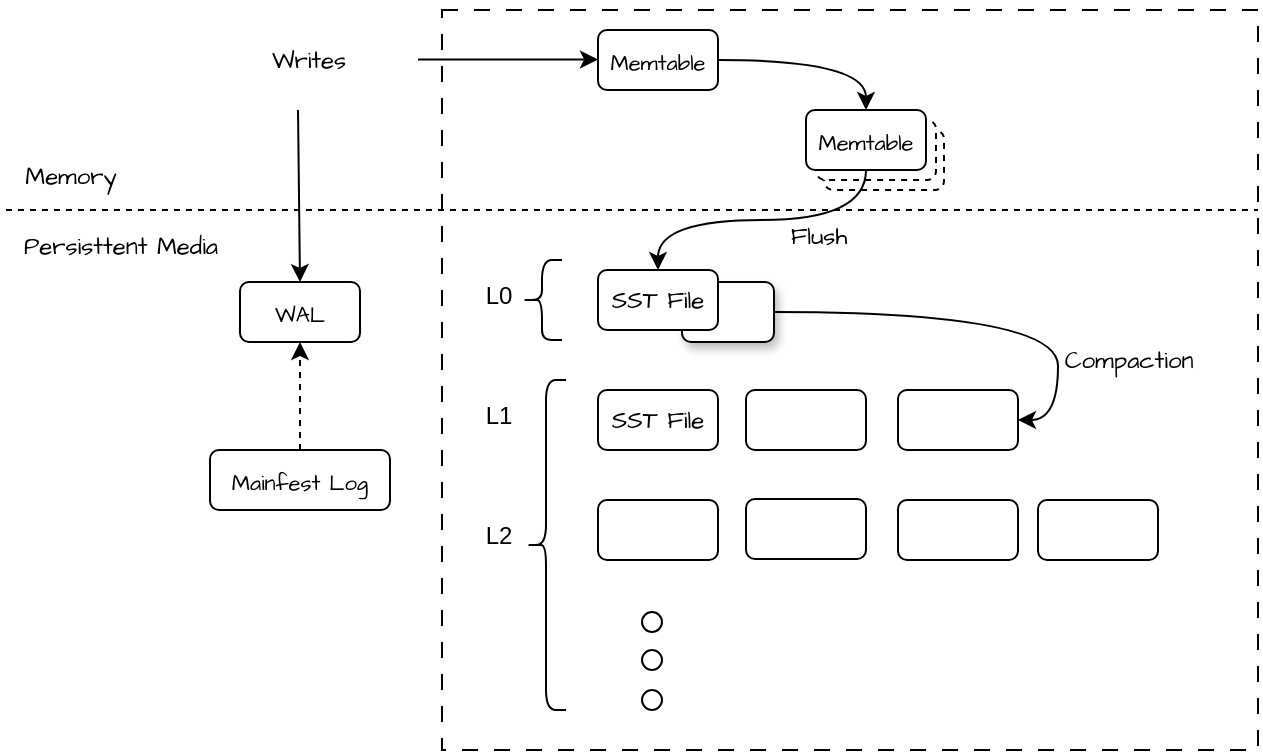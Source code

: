 <mxfile version="21.7.5" type="github">
  <diagram name="第 1 页" id="8QdYS2JBNf0cCBbtKJMy">
    <mxGraphModel dx="872" dy="459" grid="1" gridSize="10" guides="1" tooltips="1" connect="1" arrows="1" fold="1" page="1" pageScale="1" pageWidth="827" pageHeight="1169" math="0" shadow="0">
      <root>
        <mxCell id="0" />
        <mxCell id="1" parent="0" />
        <mxCell id="yN2UE7roQ5hmB5G5X9iD-51" value="" style="rounded=0;whiteSpace=wrap;html=1;dashed=1;dashPattern=8 8;" vertex="1" parent="1">
          <mxGeometry x="232" y="340" width="408" height="370" as="geometry" />
        </mxCell>
        <mxCell id="yN2UE7roQ5hmB5G5X9iD-9" style="edgeStyle=orthogonalEdgeStyle;orthogonalLoop=1;jettySize=auto;html=1;exitX=1;exitY=0.5;exitDx=0;exitDy=0;curved=1;" edge="1" parent="1" source="yN2UE7roQ5hmB5G5X9iD-1" target="yN2UE7roQ5hmB5G5X9iD-5">
          <mxGeometry relative="1" as="geometry" />
        </mxCell>
        <mxCell id="yN2UE7roQ5hmB5G5X9iD-1" value="&lt;p style=&quot;line-height: 80%;&quot;&gt;&lt;font style=&quot;font-size: 11px;&quot;&gt;Memtable&lt;/font&gt;&lt;/p&gt;" style="rounded=1;whiteSpace=wrap;html=1;hachureGap=4;fontFamily=Architects Daughter;fontSource=https%3A%2F%2Ffonts.googleapis.com%2Fcss%3Ffamily%3DArchitects%2BDaughter;fontSize=20;align=center;" vertex="1" parent="1">
          <mxGeometry x="310" y="350" width="60" height="30" as="geometry" />
        </mxCell>
        <mxCell id="yN2UE7roQ5hmB5G5X9iD-8" value="" style="group" vertex="1" connectable="0" parent="1">
          <mxGeometry x="414" y="390" width="69" height="40" as="geometry" />
        </mxCell>
        <mxCell id="yN2UE7roQ5hmB5G5X9iD-3" value="&lt;p style=&quot;line-height: 80%;&quot;&gt;&lt;span style=&quot;font-size: 11px;&quot;&gt;Memtable&lt;/span&gt;&lt;/p&gt;" style="rounded=1;whiteSpace=wrap;html=1;hachureGap=4;fontFamily=Architects Daughter;fontSource=https%3A%2F%2Ffonts.googleapis.com%2Fcss%3Ffamily%3DArchitects%2BDaughter;fontSize=20;align=center;dashed=1;" vertex="1" parent="yN2UE7roQ5hmB5G5X9iD-8">
          <mxGeometry x="9" y="10" width="60" height="30" as="geometry" />
        </mxCell>
        <mxCell id="yN2UE7roQ5hmB5G5X9iD-4" value="&lt;p style=&quot;line-height: 80%;&quot;&gt;&lt;span style=&quot;font-size: 11px;&quot;&gt;Memtable&lt;/span&gt;&lt;/p&gt;" style="rounded=1;whiteSpace=wrap;html=1;hachureGap=4;fontFamily=Architects Daughter;fontSource=https%3A%2F%2Ffonts.googleapis.com%2Fcss%3Ffamily%3DArchitects%2BDaughter;fontSize=20;align=center;dashed=1;" vertex="1" parent="yN2UE7roQ5hmB5G5X9iD-8">
          <mxGeometry x="5" y="5" width="60" height="30" as="geometry" />
        </mxCell>
        <mxCell id="yN2UE7roQ5hmB5G5X9iD-5" value="&lt;p style=&quot;line-height: 80%;&quot;&gt;&lt;span style=&quot;font-size: 11px;&quot;&gt;Memtable&lt;/span&gt;&lt;/p&gt;" style="rounded=1;whiteSpace=wrap;html=1;hachureGap=4;fontFamily=Architects Daughter;fontSource=https%3A%2F%2Ffonts.googleapis.com%2Fcss%3Ffamily%3DArchitects%2BDaughter;fontSize=20;align=center;" vertex="1" parent="yN2UE7roQ5hmB5G5X9iD-8">
          <mxGeometry width="60" height="30" as="geometry" />
        </mxCell>
        <mxCell id="yN2UE7roQ5hmB5G5X9iD-11" value="&lt;font data-font-src=&quot;https://fonts.googleapis.com/css?family=Architects+Daughter&quot; face=&quot;Architects Daughter&quot;&gt;Writes&lt;/font&gt;" style="text;html=1;align=center;verticalAlign=middle;resizable=0;points=[];autosize=1;strokeColor=none;fillColor=none;" vertex="1" parent="1">
          <mxGeometry x="135" y="350" width="60" height="30" as="geometry" />
        </mxCell>
        <mxCell id="yN2UE7roQ5hmB5G5X9iD-12" value="" style="endArrow=classic;html=1;rounded=0;" edge="1" parent="1">
          <mxGeometry width="50" height="50" relative="1" as="geometry">
            <mxPoint x="220" y="364.78" as="sourcePoint" />
            <mxPoint x="310" y="364.78" as="targetPoint" />
          </mxGeometry>
        </mxCell>
        <mxCell id="yN2UE7roQ5hmB5G5X9iD-34" style="edgeStyle=orthogonalEdgeStyle;orthogonalLoop=1;jettySize=auto;html=1;exitX=1;exitY=0.5;exitDx=0;exitDy=0;entryX=1;entryY=0.5;entryDx=0;entryDy=0;curved=1;" edge="1" parent="1" source="yN2UE7roQ5hmB5G5X9iD-15" target="yN2UE7roQ5hmB5G5X9iD-18">
          <mxGeometry relative="1" as="geometry" />
        </mxCell>
        <mxCell id="yN2UE7roQ5hmB5G5X9iD-15" value="" style="rounded=1;whiteSpace=wrap;html=1;shadow=1;" vertex="1" parent="1">
          <mxGeometry x="352" y="476" width="46" height="30" as="geometry" />
        </mxCell>
        <mxCell id="yN2UE7roQ5hmB5G5X9iD-13" value="&lt;font data-font-src=&quot;https://fonts.googleapis.com/css?family=Architects+Daughter&quot; face=&quot;Architects Daughter&quot;&gt;SST File&lt;/font&gt;" style="rounded=1;whiteSpace=wrap;html=1;" vertex="1" parent="1">
          <mxGeometry x="310" y="470" width="60" height="30" as="geometry" />
        </mxCell>
        <mxCell id="yN2UE7roQ5hmB5G5X9iD-16" value="&lt;font data-font-src=&quot;https://fonts.googleapis.com/css?family=Architects+Daughter&quot; face=&quot;Architects Daughter&quot;&gt;SST File&lt;/font&gt;" style="rounded=1;whiteSpace=wrap;html=1;" vertex="1" parent="1">
          <mxGeometry x="310" y="530" width="60" height="30" as="geometry" />
        </mxCell>
        <mxCell id="yN2UE7roQ5hmB5G5X9iD-17" value="" style="rounded=1;whiteSpace=wrap;html=1;" vertex="1" parent="1">
          <mxGeometry x="384" y="530" width="60" height="30" as="geometry" />
        </mxCell>
        <mxCell id="yN2UE7roQ5hmB5G5X9iD-18" value="" style="rounded=1;whiteSpace=wrap;html=1;" vertex="1" parent="1">
          <mxGeometry x="460" y="530" width="60" height="30" as="geometry" />
        </mxCell>
        <mxCell id="yN2UE7roQ5hmB5G5X9iD-19" value="" style="rounded=1;whiteSpace=wrap;html=1;" vertex="1" parent="1">
          <mxGeometry x="310" y="585" width="60" height="30" as="geometry" />
        </mxCell>
        <mxCell id="yN2UE7roQ5hmB5G5X9iD-20" value="" style="rounded=1;whiteSpace=wrap;html=1;" vertex="1" parent="1">
          <mxGeometry x="384" y="584.5" width="60" height="30" as="geometry" />
        </mxCell>
        <mxCell id="yN2UE7roQ5hmB5G5X9iD-21" value="" style="rounded=1;whiteSpace=wrap;html=1;" vertex="1" parent="1">
          <mxGeometry x="460" y="585" width="60" height="30" as="geometry" />
        </mxCell>
        <mxCell id="yN2UE7roQ5hmB5G5X9iD-22" value="" style="rounded=1;whiteSpace=wrap;html=1;" vertex="1" parent="1">
          <mxGeometry x="530" y="585" width="60" height="30" as="geometry" />
        </mxCell>
        <mxCell id="yN2UE7roQ5hmB5G5X9iD-23" value="" style="ellipse;whiteSpace=wrap;html=1;aspect=fixed;" vertex="1" parent="1">
          <mxGeometry x="332" y="641" width="10" height="10" as="geometry" />
        </mxCell>
        <mxCell id="yN2UE7roQ5hmB5G5X9iD-25" value="" style="ellipse;whiteSpace=wrap;html=1;aspect=fixed;" vertex="1" parent="1">
          <mxGeometry x="332" y="660" width="10" height="10" as="geometry" />
        </mxCell>
        <mxCell id="yN2UE7roQ5hmB5G5X9iD-26" value="" style="ellipse;whiteSpace=wrap;html=1;aspect=fixed;" vertex="1" parent="1">
          <mxGeometry x="332" y="680" width="10" height="10" as="geometry" />
        </mxCell>
        <mxCell id="yN2UE7roQ5hmB5G5X9iD-31" value="" style="endArrow=none;dashed=1;html=1;rounded=0;" edge="1" parent="1">
          <mxGeometry width="50" height="50" relative="1" as="geometry">
            <mxPoint x="14" y="440" as="sourcePoint" />
            <mxPoint x="640" y="440" as="targetPoint" />
          </mxGeometry>
        </mxCell>
        <mxCell id="yN2UE7roQ5hmB5G5X9iD-35" value="&lt;font data-font-src=&quot;https://fonts.googleapis.com/css?family=Architects+Daughter&quot; face=&quot;Architects Daughter&quot;&gt;Compaction&lt;/font&gt;" style="text;html=1;align=center;verticalAlign=middle;resizable=0;points=[];autosize=1;strokeColor=none;fillColor=none;" vertex="1" parent="1">
          <mxGeometry x="530" y="500" width="90" height="30" as="geometry" />
        </mxCell>
        <mxCell id="yN2UE7roQ5hmB5G5X9iD-36" value="" style="shape=curlyBracket;whiteSpace=wrap;html=1;rounded=1;labelPosition=left;verticalLabelPosition=middle;align=right;verticalAlign=middle;" vertex="1" parent="1">
          <mxGeometry x="272" y="465" width="20" height="40" as="geometry" />
        </mxCell>
        <mxCell id="yN2UE7roQ5hmB5G5X9iD-38" value="" style="shape=curlyBracket;whiteSpace=wrap;html=1;rounded=1;labelPosition=left;verticalLabelPosition=middle;align=right;verticalAlign=middle;" vertex="1" parent="1">
          <mxGeometry x="274" y="525" width="20" height="165" as="geometry" />
        </mxCell>
        <mxCell id="yN2UE7roQ5hmB5G5X9iD-39" value="L0" style="text;html=1;align=center;verticalAlign=middle;resizable=0;points=[];autosize=1;strokeColor=none;fillColor=none;" vertex="1" parent="1">
          <mxGeometry x="240" y="468" width="40" height="30" as="geometry" />
        </mxCell>
        <mxCell id="yN2UE7roQ5hmB5G5X9iD-40" value="L1" style="text;html=1;align=center;verticalAlign=middle;resizable=0;points=[];autosize=1;strokeColor=none;fillColor=none;" vertex="1" parent="1">
          <mxGeometry x="240" y="528" width="40" height="30" as="geometry" />
        </mxCell>
        <mxCell id="yN2UE7roQ5hmB5G5X9iD-41" value="L2" style="text;html=1;align=center;verticalAlign=middle;resizable=0;points=[];autosize=1;strokeColor=none;fillColor=none;" vertex="1" parent="1">
          <mxGeometry x="240" y="588" width="40" height="30" as="geometry" />
        </mxCell>
        <mxCell id="yN2UE7roQ5hmB5G5X9iD-42" value="&lt;p style=&quot;line-height: 80%;&quot;&gt;&lt;font style=&quot;font-size: 11px;&quot;&gt;WAL&lt;/font&gt;&lt;/p&gt;" style="rounded=1;whiteSpace=wrap;html=1;hachureGap=4;fontFamily=Architects Daughter;fontSource=https%3A%2F%2Ffonts.googleapis.com%2Fcss%3Ffamily%3DArchitects%2BDaughter;fontSize=20;align=center;" vertex="1" parent="1">
          <mxGeometry x="131" y="476" width="60" height="30" as="geometry" />
        </mxCell>
        <mxCell id="yN2UE7roQ5hmB5G5X9iD-45" style="edgeStyle=orthogonalEdgeStyle;rounded=0;orthogonalLoop=1;jettySize=auto;html=1;exitX=0.5;exitY=0;exitDx=0;exitDy=0;entryX=0.5;entryY=1;entryDx=0;entryDy=0;dashed=1;" edge="1" parent="1" source="yN2UE7roQ5hmB5G5X9iD-43" target="yN2UE7roQ5hmB5G5X9iD-42">
          <mxGeometry relative="1" as="geometry" />
        </mxCell>
        <mxCell id="yN2UE7roQ5hmB5G5X9iD-43" value="&lt;p style=&quot;line-height: 80%;&quot;&gt;&lt;font style=&quot;font-size: 11px;&quot;&gt;Mainfest Log&lt;/font&gt;&lt;/p&gt;" style="rounded=1;whiteSpace=wrap;html=1;hachureGap=4;fontFamily=Architects Daughter;fontSource=https%3A%2F%2Ffonts.googleapis.com%2Fcss%3Ffamily%3DArchitects%2BDaughter;fontSize=20;align=center;" vertex="1" parent="1">
          <mxGeometry x="116" y="560" width="90" height="30" as="geometry" />
        </mxCell>
        <mxCell id="yN2UE7roQ5hmB5G5X9iD-44" value="" style="endArrow=classic;html=1;rounded=0;entryX=0.5;entryY=0;entryDx=0;entryDy=0;" edge="1" parent="1" target="yN2UE7roQ5hmB5G5X9iD-42">
          <mxGeometry width="50" height="50" relative="1" as="geometry">
            <mxPoint x="160" y="390" as="sourcePoint" />
            <mxPoint x="160" y="460" as="targetPoint" />
          </mxGeometry>
        </mxCell>
        <mxCell id="yN2UE7roQ5hmB5G5X9iD-46" value="&lt;font data-font-src=&quot;https://fonts.googleapis.com/css?family=Architects+Daughter&quot; face=&quot;Architects Daughter&quot;&gt;Memory&lt;/font&gt;" style="text;html=1;align=center;verticalAlign=middle;resizable=0;points=[];autosize=1;strokeColor=none;fillColor=none;" vertex="1" parent="1">
          <mxGeometry x="11" y="408" width="70" height="30" as="geometry" />
        </mxCell>
        <mxCell id="yN2UE7roQ5hmB5G5X9iD-47" value="&lt;font data-font-src=&quot;https://fonts.googleapis.com/css?family=Architects+Daughter&quot; face=&quot;Architects Daughter&quot;&gt;Persisttent Media&lt;/font&gt;" style="text;html=1;align=center;verticalAlign=middle;resizable=0;points=[];autosize=1;strokeColor=none;fillColor=none;" vertex="1" parent="1">
          <mxGeometry x="11" y="443" width="120" height="30" as="geometry" />
        </mxCell>
        <mxCell id="yN2UE7roQ5hmB5G5X9iD-49" style="edgeStyle=orthogonalEdgeStyle;orthogonalLoop=1;jettySize=auto;html=1;exitX=0.5;exitY=1;exitDx=0;exitDy=0;entryX=0.5;entryY=0;entryDx=0;entryDy=0;curved=1;" edge="1" parent="1" source="yN2UE7roQ5hmB5G5X9iD-5" target="yN2UE7roQ5hmB5G5X9iD-13">
          <mxGeometry relative="1" as="geometry" />
        </mxCell>
        <mxCell id="yN2UE7roQ5hmB5G5X9iD-50" value="&lt;font data-font-src=&quot;https://fonts.googleapis.com/css?family=Architects+Daughter&quot; face=&quot;Architects Daughter&quot;&gt;Flush&lt;/font&gt;" style="text;html=1;align=center;verticalAlign=middle;resizable=0;points=[];autosize=1;strokeColor=none;fillColor=none;" vertex="1" parent="1">
          <mxGeometry x="395" y="438" width="50" height="30" as="geometry" />
        </mxCell>
      </root>
    </mxGraphModel>
  </diagram>
</mxfile>

